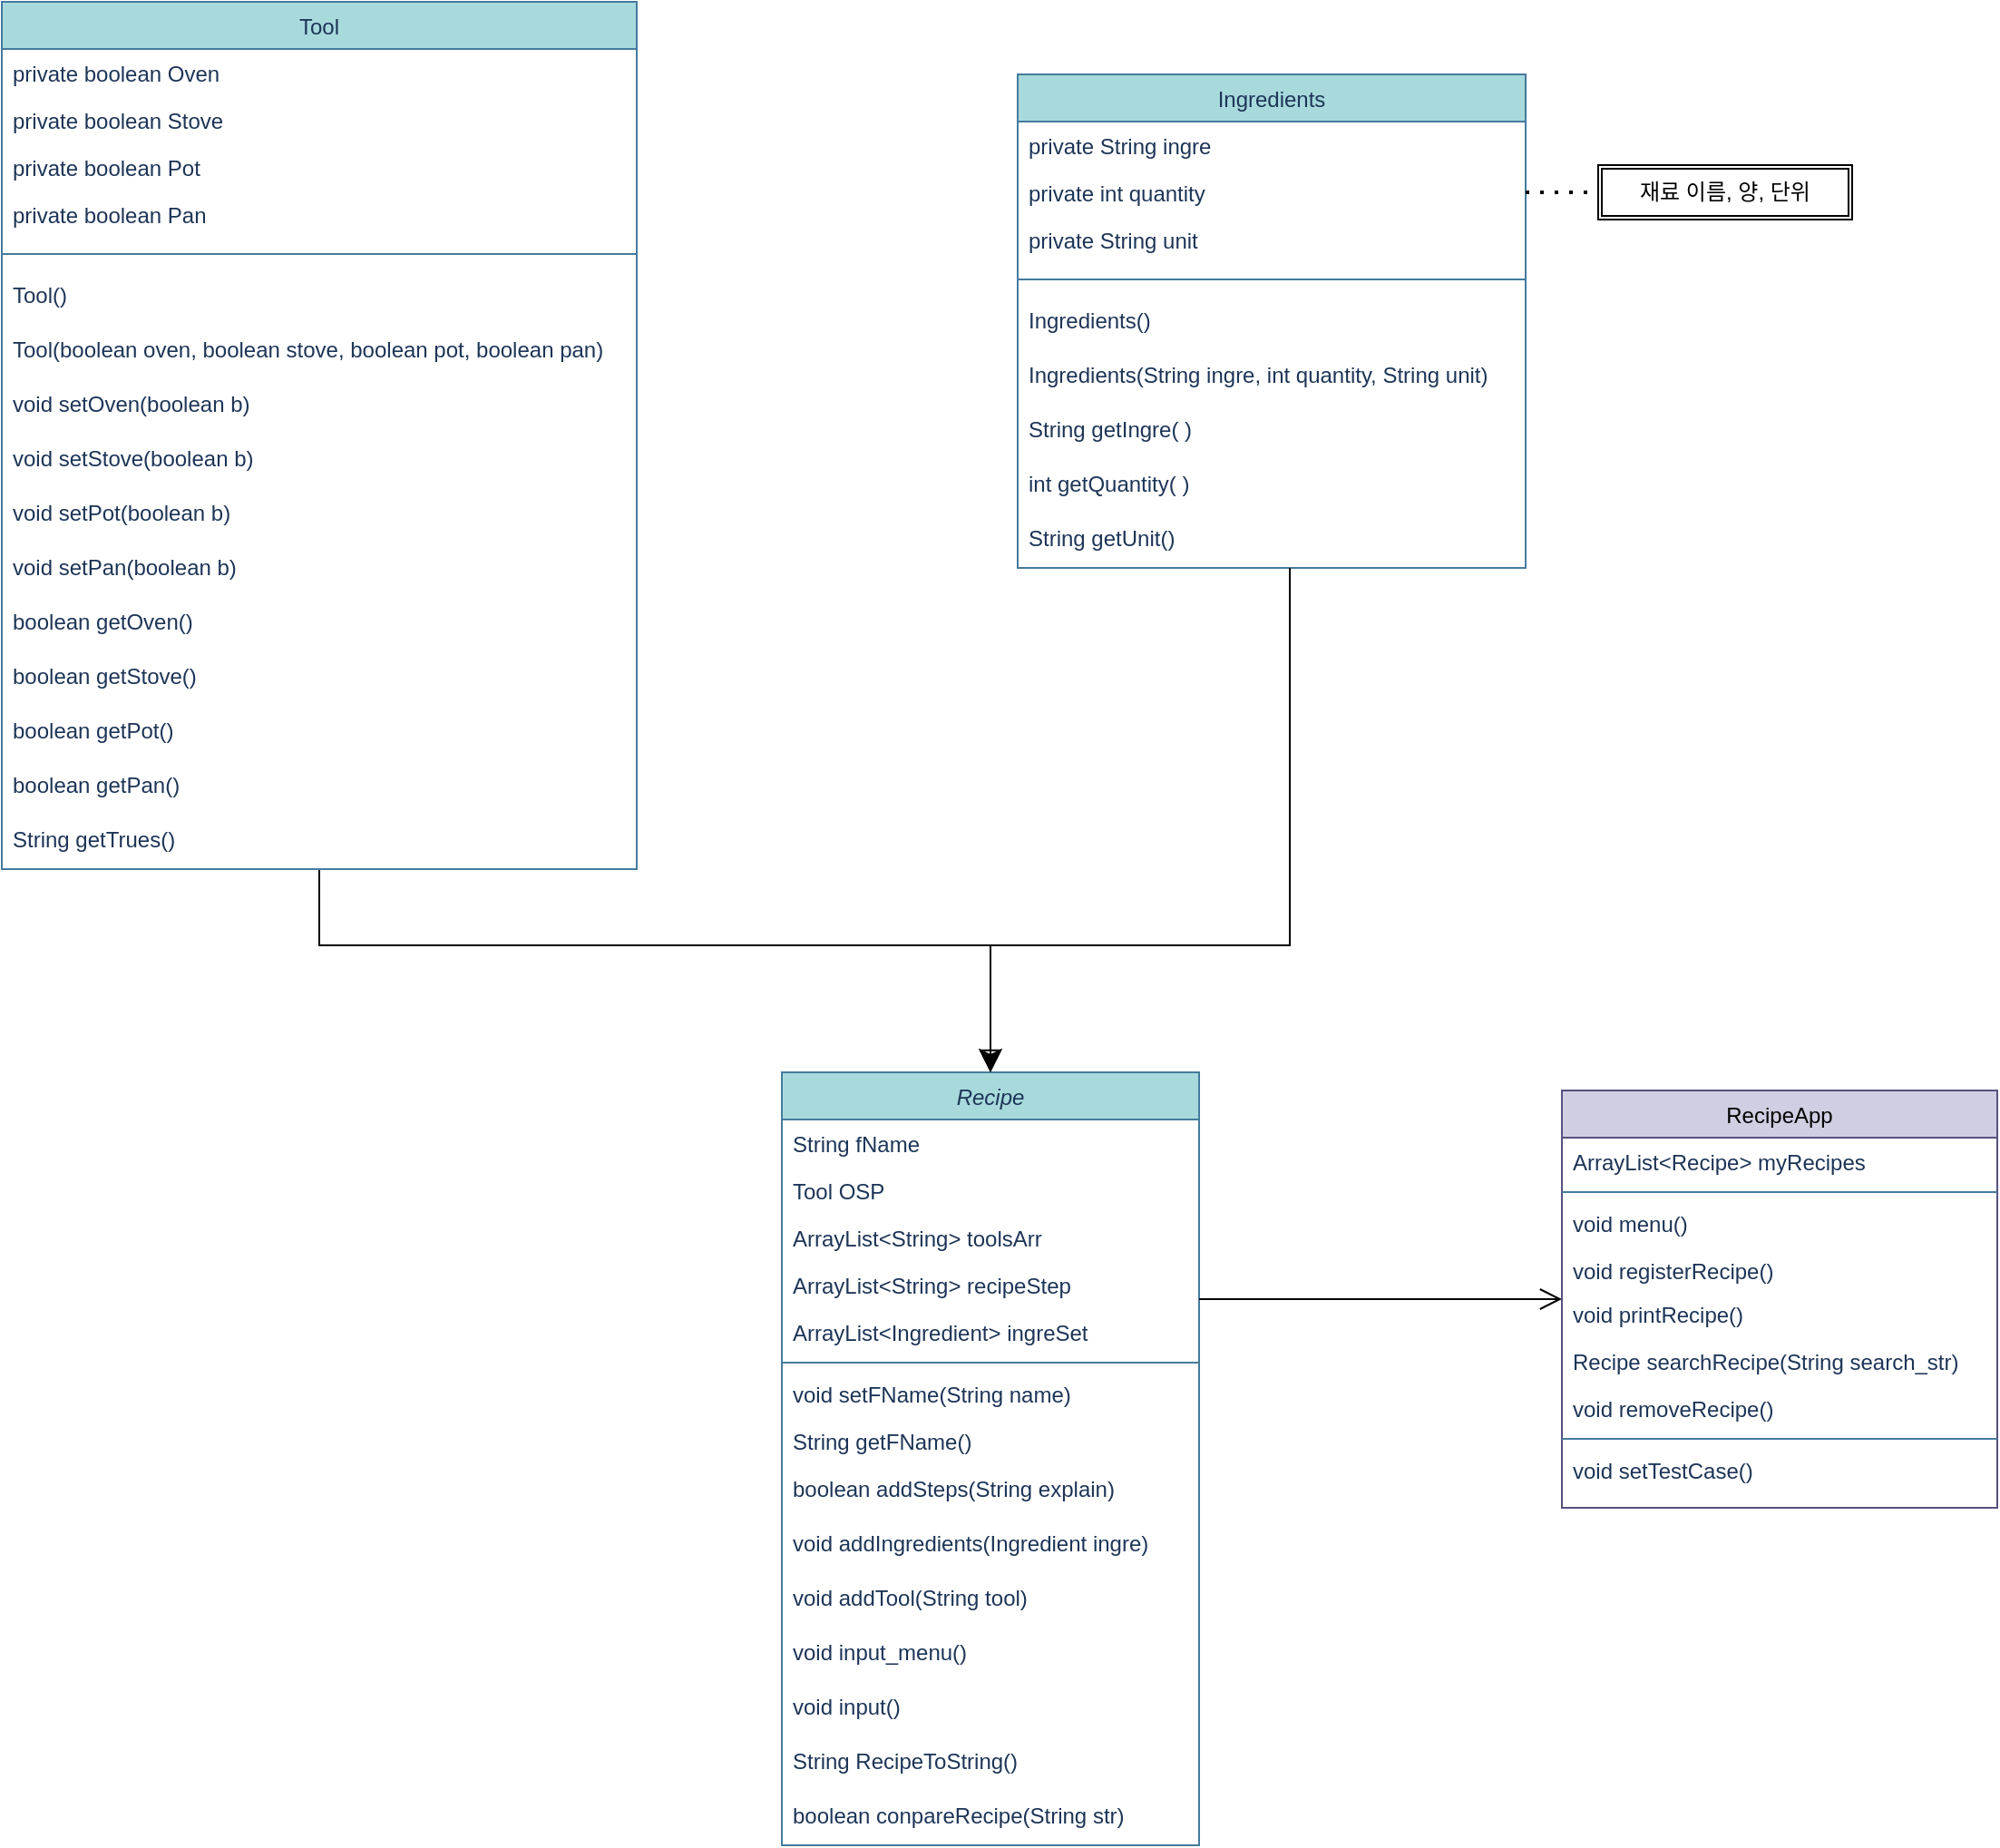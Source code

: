 <mxfile version="21.1.2" type="github">
  <diagram id="C5RBs43oDa-KdzZeNtuy" name="Page-1">
    <mxGraphModel dx="914" dy="722" grid="1" gridSize="10" guides="0" tooltips="1" connect="1" arrows="1" fold="1" page="1" pageScale="1" pageWidth="1654" pageHeight="1169" math="0" shadow="0">
      <root>
        <mxCell id="WIyWlLk6GJQsqaUBKTNV-0" />
        <mxCell id="WIyWlLk6GJQsqaUBKTNV-1" parent="WIyWlLk6GJQsqaUBKTNV-0" />
        <mxCell id="zkfFHV4jXpPFQw0GAbJ--0" value="Recipe" style="swimlane;fontStyle=2;align=center;verticalAlign=top;childLayout=stackLayout;horizontal=1;startSize=26;horizontalStack=0;resizeParent=1;resizeLast=0;collapsible=1;marginBottom=0;rounded=0;shadow=0;strokeWidth=1;labelBackgroundColor=none;fillColor=#A8DADC;strokeColor=#457B9D;fontColor=#1D3557;swimlaneFillColor=default;" parent="WIyWlLk6GJQsqaUBKTNV-1" vertex="1">
          <mxGeometry x="630" y="630" width="230" height="426" as="geometry">
            <mxRectangle x="230" y="140" width="160" height="26" as="alternateBounds" />
          </mxGeometry>
        </mxCell>
        <mxCell id="zkfFHV4jXpPFQw0GAbJ--1" value="String fName" style="text;align=left;verticalAlign=top;spacingLeft=4;spacingRight=4;overflow=hidden;rotatable=0;points=[[0,0.5],[1,0.5]];portConstraint=eastwest;labelBackgroundColor=none;fontColor=#1D3557;" parent="zkfFHV4jXpPFQw0GAbJ--0" vertex="1">
          <mxGeometry y="26" width="230" height="26" as="geometry" />
        </mxCell>
        <mxCell id="L_XXW1XsgB5IBoAUZL4W-46" value="Tool OSP" style="text;align=left;verticalAlign=top;spacingLeft=4;spacingRight=4;overflow=hidden;rotatable=0;points=[[0,0.5],[1,0.5]];portConstraint=eastwest;labelBackgroundColor=none;fontColor=#1D3557;" vertex="1" parent="zkfFHV4jXpPFQw0GAbJ--0">
          <mxGeometry y="52" width="230" height="26" as="geometry" />
        </mxCell>
        <mxCell id="zkfFHV4jXpPFQw0GAbJ--2" value="ArrayList&lt;String&gt; toolsArr" style="text;align=left;verticalAlign=top;spacingLeft=4;spacingRight=4;overflow=hidden;rotatable=0;points=[[0,0.5],[1,0.5]];portConstraint=eastwest;rounded=0;shadow=0;html=0;labelBackgroundColor=none;fontColor=#1D3557;" parent="zkfFHV4jXpPFQw0GAbJ--0" vertex="1">
          <mxGeometry y="78" width="230" height="26" as="geometry" />
        </mxCell>
        <mxCell id="zkfFHV4jXpPFQw0GAbJ--3" value="ArrayList&lt;String&gt; recipeStep" style="text;align=left;verticalAlign=top;spacingLeft=4;spacingRight=4;overflow=hidden;rotatable=0;points=[[0,0.5],[1,0.5]];portConstraint=eastwest;rounded=0;shadow=0;html=0;labelBackgroundColor=none;fontColor=#1D3557;" parent="zkfFHV4jXpPFQw0GAbJ--0" vertex="1">
          <mxGeometry y="104" width="230" height="26" as="geometry" />
        </mxCell>
        <mxCell id="L_XXW1XsgB5IBoAUZL4W-3" value="ArrayList&lt;Ingredient&gt; ingreSet" style="text;align=left;verticalAlign=top;spacingLeft=4;spacingRight=4;overflow=hidden;rotatable=0;points=[[0,0.5],[1,0.5]];portConstraint=eastwest;rounded=0;shadow=0;html=0;labelBackgroundColor=none;fontColor=#1D3557;" vertex="1" parent="zkfFHV4jXpPFQw0GAbJ--0">
          <mxGeometry y="130" width="230" height="26" as="geometry" />
        </mxCell>
        <mxCell id="zkfFHV4jXpPFQw0GAbJ--4" value="" style="line;html=1;strokeWidth=1;align=left;verticalAlign=middle;spacingTop=-1;spacingLeft=3;spacingRight=3;rotatable=0;labelPosition=right;points=[];portConstraint=eastwest;labelBackgroundColor=none;fillColor=#A8DADC;strokeColor=#457B9D;fontColor=#1D3557;" parent="zkfFHV4jXpPFQw0GAbJ--0" vertex="1">
          <mxGeometry y="156" width="230" height="8" as="geometry" />
        </mxCell>
        <mxCell id="zkfFHV4jXpPFQw0GAbJ--5" value="void setFName(String name)" style="text;align=left;verticalAlign=top;spacingLeft=4;spacingRight=4;overflow=hidden;rotatable=0;points=[[0,0.5],[1,0.5]];portConstraint=eastwest;labelBackgroundColor=none;fontColor=#1D3557;" parent="zkfFHV4jXpPFQw0GAbJ--0" vertex="1">
          <mxGeometry y="164" width="230" height="26" as="geometry" />
        </mxCell>
        <mxCell id="L_XXW1XsgB5IBoAUZL4W-5" value="String getFName()" style="text;align=left;verticalAlign=top;spacingLeft=4;spacingRight=4;overflow=hidden;rotatable=0;points=[[0,0.5],[1,0.5]];portConstraint=eastwest;labelBackgroundColor=none;fontColor=#1D3557;" vertex="1" parent="zkfFHV4jXpPFQw0GAbJ--0">
          <mxGeometry y="190" width="230" height="26" as="geometry" />
        </mxCell>
        <mxCell id="ICGtq6zEYokttooJK8hi-0" value="boolean addSteps(String explain)" style="text;html=1;strokeColor=none;fillColor=none;align=left;verticalAlign=top;whiteSpace=wrap;rounded=0;fontColor=#1D3557;spacingLeft=4;spacingRight=4;labelBackgroundColor=none;" parent="zkfFHV4jXpPFQw0GAbJ--0" vertex="1">
          <mxGeometry y="216" width="230" height="30" as="geometry" />
        </mxCell>
        <mxCell id="L_XXW1XsgB5IBoAUZL4W-6" value="void addIngredients(Ingredient ingre)" style="text;html=1;strokeColor=none;fillColor=none;align=left;verticalAlign=top;whiteSpace=wrap;rounded=0;fontColor=#1D3557;spacingLeft=4;spacingRight=4;labelBackgroundColor=none;" vertex="1" parent="zkfFHV4jXpPFQw0GAbJ--0">
          <mxGeometry y="246" width="230" height="30" as="geometry" />
        </mxCell>
        <mxCell id="L_XXW1XsgB5IBoAUZL4W-9" value="void addTool(String tool)" style="text;html=1;strokeColor=none;fillColor=none;align=left;verticalAlign=top;whiteSpace=wrap;rounded=0;fontColor=#1D3557;spacingLeft=4;spacingRight=4;labelBackgroundColor=none;" vertex="1" parent="zkfFHV4jXpPFQw0GAbJ--0">
          <mxGeometry y="276" width="230" height="30" as="geometry" />
        </mxCell>
        <mxCell id="L_XXW1XsgB5IBoAUZL4W-11" value="void input_menu()" style="text;html=1;strokeColor=none;fillColor=none;align=left;verticalAlign=top;whiteSpace=wrap;rounded=0;fontColor=#1D3557;spacingLeft=4;spacingRight=4;labelBackgroundColor=none;" vertex="1" parent="zkfFHV4jXpPFQw0GAbJ--0">
          <mxGeometry y="306" width="230" height="30" as="geometry" />
        </mxCell>
        <mxCell id="L_XXW1XsgB5IBoAUZL4W-8" value="void input()" style="text;html=1;strokeColor=none;fillColor=none;align=left;verticalAlign=top;whiteSpace=wrap;rounded=0;fontColor=#1D3557;spacingLeft=4;spacingRight=4;labelBackgroundColor=none;" vertex="1" parent="zkfFHV4jXpPFQw0GAbJ--0">
          <mxGeometry y="336" width="230" height="30" as="geometry" />
        </mxCell>
        <mxCell id="L_XXW1XsgB5IBoAUZL4W-10" value="String RecipeToString()" style="text;html=1;strokeColor=none;fillColor=none;align=left;verticalAlign=top;whiteSpace=wrap;rounded=0;fontColor=#1D3557;spacingLeft=4;spacingRight=4;labelBackgroundColor=none;" vertex="1" parent="zkfFHV4jXpPFQw0GAbJ--0">
          <mxGeometry y="366" width="230" height="30" as="geometry" />
        </mxCell>
        <mxCell id="L_XXW1XsgB5IBoAUZL4W-12" value="boolean conpareRecipe(String str)" style="text;html=1;strokeColor=none;fillColor=none;align=left;verticalAlign=top;whiteSpace=wrap;rounded=0;fontColor=#1D3557;spacingLeft=4;spacingRight=4;labelBackgroundColor=none;" vertex="1" parent="zkfFHV4jXpPFQw0GAbJ--0">
          <mxGeometry y="396" width="230" height="30" as="geometry" />
        </mxCell>
        <mxCell id="zkfFHV4jXpPFQw0GAbJ--13" value="Ingredients" style="swimlane;fontStyle=0;align=center;verticalAlign=top;childLayout=stackLayout;horizontal=1;startSize=26;horizontalStack=0;resizeParent=1;resizeLast=0;collapsible=1;marginBottom=0;rounded=0;shadow=0;strokeWidth=1;labelBackgroundColor=none;fillColor=#A8DADC;strokeColor=#457B9D;fontColor=#1D3557;swimlaneFillColor=default;" parent="WIyWlLk6GJQsqaUBKTNV-1" vertex="1">
          <mxGeometry x="760" y="80" width="280" height="272" as="geometry">
            <mxRectangle x="340" y="380" width="170" height="26" as="alternateBounds" />
          </mxGeometry>
        </mxCell>
        <mxCell id="zkfFHV4jXpPFQw0GAbJ--14" value="private String ingre" style="text;align=left;verticalAlign=top;spacingLeft=4;spacingRight=4;overflow=hidden;rotatable=0;points=[[0,0.5],[1,0.5]];portConstraint=eastwest;labelBackgroundColor=none;fontColor=#1D3557;" parent="zkfFHV4jXpPFQw0GAbJ--13" vertex="1">
          <mxGeometry y="26" width="280" height="26" as="geometry" />
        </mxCell>
        <mxCell id="flcJMbR8AI4eC1GkG23Y-5" value="private int quantity" style="text;align=left;verticalAlign=top;spacingLeft=4;spacingRight=4;overflow=hidden;rotatable=0;points=[[0,0.5],[1,0.5]];portConstraint=eastwest;labelBackgroundColor=none;fontColor=#1D3557;" parent="zkfFHV4jXpPFQw0GAbJ--13" vertex="1">
          <mxGeometry y="52" width="280" height="26" as="geometry" />
        </mxCell>
        <mxCell id="ICGtq6zEYokttooJK8hi-1" value="private String unit" style="text;align=left;verticalAlign=top;spacingLeft=4;spacingRight=4;overflow=hidden;rotatable=0;points=[[0,0.5],[1,0.5]];portConstraint=eastwest;labelBackgroundColor=none;fontColor=#1D3557;" parent="zkfFHV4jXpPFQw0GAbJ--13" vertex="1">
          <mxGeometry y="78" width="280" height="26" as="geometry" />
        </mxCell>
        <mxCell id="zkfFHV4jXpPFQw0GAbJ--15" value="" style="line;html=1;strokeWidth=1;align=left;verticalAlign=middle;spacingTop=-1;spacingLeft=3;spacingRight=3;rotatable=0;labelPosition=right;points=[];portConstraint=eastwest;labelBackgroundColor=none;fillColor=#A8DADC;strokeColor=#457B9D;fontColor=#1D3557;" parent="zkfFHV4jXpPFQw0GAbJ--13" vertex="1">
          <mxGeometry y="104" width="280" height="18" as="geometry" />
        </mxCell>
        <mxCell id="L_XXW1XsgB5IBoAUZL4W-0" value="Ingredients()" style="text;html=1;align=left;verticalAlign=top;resizable=0;points=[];autosize=1;strokeColor=none;fillColor=none;fontColor=#1D3557;rounded=0;spacingLeft=4;" vertex="1" parent="zkfFHV4jXpPFQw0GAbJ--13">
          <mxGeometry y="122" width="280" height="30" as="geometry" />
        </mxCell>
        <mxCell id="L_XXW1XsgB5IBoAUZL4W-1" value="Ingredients(String ingre, int quantity, String unit)" style="text;html=1;align=left;verticalAlign=top;resizable=0;points=[];autosize=1;strokeColor=none;fillColor=none;fontColor=#1D3557;rounded=0;spacingLeft=4;" vertex="1" parent="zkfFHV4jXpPFQw0GAbJ--13">
          <mxGeometry y="152" width="280" height="30" as="geometry" />
        </mxCell>
        <mxCell id="flcJMbR8AI4eC1GkG23Y-10" value="String getIngre( )" style="text;html=1;align=left;verticalAlign=top;resizable=0;points=[];autosize=1;strokeColor=none;fillColor=none;fontColor=#1D3557;rounded=0;spacingLeft=4;" parent="zkfFHV4jXpPFQw0GAbJ--13" vertex="1">
          <mxGeometry y="182" width="280" height="30" as="geometry" />
        </mxCell>
        <mxCell id="ICGtq6zEYokttooJK8hi-3" value="int getQuantity( )" style="text;html=1;align=left;verticalAlign=top;resizable=0;points=[];autosize=1;strokeColor=none;fillColor=none;fontColor=#1D3557;rounded=0;spacingLeft=4;" parent="zkfFHV4jXpPFQw0GAbJ--13" vertex="1">
          <mxGeometry y="212" width="280" height="30" as="geometry" />
        </mxCell>
        <mxCell id="ICGtq6zEYokttooJK8hi-2" value="String getUnit()" style="text;html=1;align=left;verticalAlign=top;resizable=0;points=[];autosize=1;strokeColor=none;fillColor=none;fontColor=#1D3557;rounded=0;spacingLeft=4;" parent="zkfFHV4jXpPFQw0GAbJ--13" vertex="1">
          <mxGeometry y="242" width="280" height="30" as="geometry" />
        </mxCell>
        <mxCell id="zkfFHV4jXpPFQw0GAbJ--16" value="" style="endArrow=block;endSize=10;endFill=0;shadow=0;strokeWidth=1;rounded=0;edgeStyle=elbowEdgeStyle;elbow=vertical;labelBackgroundColor=none;strokeColor=#000000;fontColor=default;entryX=0.5;entryY=0;entryDx=0;entryDy=0;" parent="WIyWlLk6GJQsqaUBKTNV-1" source="zkfFHV4jXpPFQw0GAbJ--13" target="zkfFHV4jXpPFQw0GAbJ--0" edge="1">
          <mxGeometry width="160" relative="1" as="geometry">
            <mxPoint x="750" y="623" as="sourcePoint" />
            <mxPoint x="850" y="521" as="targetPoint" />
            <Array as="points">
              <mxPoint x="910" y="560" />
            </Array>
          </mxGeometry>
        </mxCell>
        <mxCell id="zkfFHV4jXpPFQw0GAbJ--17" value="RecipeApp" style="swimlane;fontStyle=0;align=center;verticalAlign=top;childLayout=stackLayout;horizontal=1;startSize=26;horizontalStack=0;resizeParent=1;resizeLast=0;collapsible=1;marginBottom=0;rounded=0;shadow=0;strokeWidth=1;labelBackgroundColor=none;fillColor=#d0cee2;strokeColor=#56517e;swimlaneFillColor=default;" parent="WIyWlLk6GJQsqaUBKTNV-1" vertex="1">
          <mxGeometry x="1060" y="640" width="240" height="230" as="geometry">
            <mxRectangle x="1060" y="640" width="160" height="26" as="alternateBounds" />
          </mxGeometry>
        </mxCell>
        <mxCell id="zkfFHV4jXpPFQw0GAbJ--18" value="ArrayList&lt;Recipe&gt; myRecipes" style="text;align=left;verticalAlign=top;spacingLeft=4;spacingRight=4;overflow=hidden;rotatable=0;points=[[0,0.5],[1,0.5]];portConstraint=eastwest;labelBackgroundColor=none;fontColor=#1D3557;" parent="zkfFHV4jXpPFQw0GAbJ--17" vertex="1">
          <mxGeometry y="26" width="240" height="26" as="geometry" />
        </mxCell>
        <mxCell id="zkfFHV4jXpPFQw0GAbJ--23" value="" style="line;html=1;strokeWidth=1;align=left;verticalAlign=middle;spacingTop=-1;spacingLeft=3;spacingRight=3;rotatable=0;labelPosition=right;points=[];portConstraint=eastwest;labelBackgroundColor=none;fillColor=#A8DADC;strokeColor=#457B9D;fontColor=#1D3557;" parent="zkfFHV4jXpPFQw0GAbJ--17" vertex="1">
          <mxGeometry y="52" width="240" height="8" as="geometry" />
        </mxCell>
        <mxCell id="zkfFHV4jXpPFQw0GAbJ--24" value="void menu()" style="text;align=left;verticalAlign=top;spacingLeft=4;spacingRight=4;overflow=hidden;rotatable=0;points=[[0,0.5],[1,0.5]];portConstraint=eastwest;labelBackgroundColor=none;fontColor=#1D3557;" parent="zkfFHV4jXpPFQw0GAbJ--17" vertex="1">
          <mxGeometry y="60" width="240" height="26" as="geometry" />
        </mxCell>
        <mxCell id="zkfFHV4jXpPFQw0GAbJ--25" value="void registerRecipe()" style="text;align=left;verticalAlign=top;spacingLeft=4;spacingRight=4;overflow=hidden;rotatable=0;points=[[0,0.5],[1,0.5]];portConstraint=eastwest;labelBackgroundColor=none;fontColor=#1D3557;" parent="zkfFHV4jXpPFQw0GAbJ--17" vertex="1">
          <mxGeometry y="86" width="240" height="24" as="geometry" />
        </mxCell>
        <mxCell id="Xd1YDcD3esRCPQmM-fda-1" value="void printRecipe()" style="text;align=left;verticalAlign=top;spacingLeft=4;spacingRight=4;overflow=hidden;rotatable=0;points=[[0,0.5],[1,0.5]];portConstraint=eastwest;labelBackgroundColor=none;fontColor=#1D3557;" parent="zkfFHV4jXpPFQw0GAbJ--17" vertex="1">
          <mxGeometry y="110" width="240" height="26" as="geometry" />
        </mxCell>
        <mxCell id="Xd1YDcD3esRCPQmM-fda-2" value="Recipe searchRecipe(String search_str)" style="text;align=left;verticalAlign=top;spacingLeft=4;spacingRight=4;overflow=hidden;rotatable=0;points=[[0,0.5],[1,0.5]];portConstraint=eastwest;labelBackgroundColor=none;fontColor=#1D3557;" parent="zkfFHV4jXpPFQw0GAbJ--17" vertex="1">
          <mxGeometry y="136" width="240" height="26" as="geometry" />
        </mxCell>
        <mxCell id="Xd1YDcD3esRCPQmM-fda-4" value="void removeRecipe()" style="text;align=left;verticalAlign=top;spacingLeft=4;spacingRight=4;overflow=hidden;rotatable=0;points=[[0,0.5],[1,0.5]];portConstraint=eastwest;labelBackgroundColor=none;fontColor=#1D3557;" parent="zkfFHV4jXpPFQw0GAbJ--17" vertex="1">
          <mxGeometry y="162" width="240" height="26" as="geometry" />
        </mxCell>
        <mxCell id="L_XXW1XsgB5IBoAUZL4W-47" value="" style="line;html=1;strokeWidth=1;align=left;verticalAlign=middle;spacingTop=-1;spacingLeft=3;spacingRight=3;rotatable=0;labelPosition=right;points=[];portConstraint=eastwest;labelBackgroundColor=none;fillColor=#A8DADC;strokeColor=#457B9D;fontColor=#1D3557;" vertex="1" parent="zkfFHV4jXpPFQw0GAbJ--17">
          <mxGeometry y="188" width="240" height="8" as="geometry" />
        </mxCell>
        <mxCell id="Xd1YDcD3esRCPQmM-fda-3" value="void setTestCase()" style="text;align=left;verticalAlign=top;spacingLeft=4;spacingRight=4;overflow=hidden;rotatable=0;points=[[0,0.5],[1,0.5]];portConstraint=eastwest;labelBackgroundColor=none;fontColor=#1D3557;" parent="zkfFHV4jXpPFQw0GAbJ--17" vertex="1">
          <mxGeometry y="196" width="240" height="26" as="geometry" />
        </mxCell>
        <mxCell id="zkfFHV4jXpPFQw0GAbJ--26" value="" style="endArrow=open;shadow=0;strokeWidth=1;rounded=0;endFill=1;edgeStyle=elbowEdgeStyle;elbow=vertical;labelBackgroundColor=none;strokeColor=#000000;fontColor=default;endSize=10;" parent="WIyWlLk6GJQsqaUBKTNV-1" source="zkfFHV4jXpPFQw0GAbJ--0" target="zkfFHV4jXpPFQw0GAbJ--17" edge="1">
          <mxGeometry x="0.5" y="41" relative="1" as="geometry">
            <mxPoint x="920" y="442" as="sourcePoint" />
            <mxPoint x="1080" y="442" as="targetPoint" />
            <mxPoint x="-40" y="32" as="offset" />
          </mxGeometry>
        </mxCell>
        <mxCell id="Xd1YDcD3esRCPQmM-fda-5" value="" style="endArrow=none;dashed=1;html=1;dashPattern=1 3;strokeWidth=2;rounded=0;exitX=1;exitY=0.5;exitDx=0;exitDy=0;entryX=0;entryY=0.5;entryDx=0;entryDy=0;" parent="WIyWlLk6GJQsqaUBKTNV-1" source="flcJMbR8AI4eC1GkG23Y-5" target="Xd1YDcD3esRCPQmM-fda-6" edge="1">
          <mxGeometry width="50" height="50" relative="1" as="geometry">
            <mxPoint x="1200" y="80" as="sourcePoint" />
            <mxPoint x="1230" y="89" as="targetPoint" />
          </mxGeometry>
        </mxCell>
        <mxCell id="Xd1YDcD3esRCPQmM-fda-6" value="재료 이름, 양, 단위" style="shape=ext;double=1;rounded=0;whiteSpace=wrap;html=1;" parent="WIyWlLk6GJQsqaUBKTNV-1" vertex="1">
          <mxGeometry x="1080" y="130" width="140" height="30" as="geometry" />
        </mxCell>
        <mxCell id="L_XXW1XsgB5IBoAUZL4W-45" style="edgeStyle=orthogonalEdgeStyle;rounded=0;orthogonalLoop=1;jettySize=auto;html=1;endSize=10;" edge="1" parent="WIyWlLk6GJQsqaUBKTNV-1" source="L_XXW1XsgB5IBoAUZL4W-27" target="zkfFHV4jXpPFQw0GAbJ--0">
          <mxGeometry relative="1" as="geometry">
            <Array as="points">
              <mxPoint x="375" y="560" />
              <mxPoint x="745" y="560" />
            </Array>
          </mxGeometry>
        </mxCell>
        <mxCell id="L_XXW1XsgB5IBoAUZL4W-27" value="Tool" style="swimlane;fontStyle=0;align=center;verticalAlign=top;childLayout=stackLayout;horizontal=1;startSize=26;horizontalStack=0;resizeParent=1;resizeLast=0;collapsible=1;marginBottom=0;rounded=0;shadow=0;strokeWidth=1;labelBackgroundColor=none;fillColor=#A8DADC;strokeColor=#457B9D;fontColor=#1D3557;swimlaneFillColor=default;gradientColor=none;" vertex="1" parent="WIyWlLk6GJQsqaUBKTNV-1">
          <mxGeometry x="200" y="40" width="350" height="478" as="geometry">
            <mxRectangle x="340" y="380" width="170" height="26" as="alternateBounds" />
          </mxGeometry>
        </mxCell>
        <mxCell id="L_XXW1XsgB5IBoAUZL4W-28" value="private boolean Oven" style="text;align=left;verticalAlign=top;spacingLeft=4;spacingRight=4;overflow=hidden;rotatable=0;points=[[0,0.5],[1,0.5]];portConstraint=eastwest;labelBackgroundColor=none;fontColor=#1D3557;" vertex="1" parent="L_XXW1XsgB5IBoAUZL4W-27">
          <mxGeometry y="26" width="350" height="26" as="geometry" />
        </mxCell>
        <mxCell id="L_XXW1XsgB5IBoAUZL4W-29" value="private boolean Stove" style="text;align=left;verticalAlign=top;spacingLeft=4;spacingRight=4;overflow=hidden;rotatable=0;points=[[0,0.5],[1,0.5]];portConstraint=eastwest;labelBackgroundColor=none;fontColor=#1D3557;" vertex="1" parent="L_XXW1XsgB5IBoAUZL4W-27">
          <mxGeometry y="52" width="350" height="26" as="geometry" />
        </mxCell>
        <mxCell id="L_XXW1XsgB5IBoAUZL4W-30" value="private boolean Pot" style="text;align=left;verticalAlign=top;spacingLeft=4;spacingRight=4;overflow=hidden;rotatable=0;points=[[0,0.5],[1,0.5]];portConstraint=eastwest;labelBackgroundColor=none;fontColor=#1D3557;" vertex="1" parent="L_XXW1XsgB5IBoAUZL4W-27">
          <mxGeometry y="78" width="350" height="26" as="geometry" />
        </mxCell>
        <mxCell id="L_XXW1XsgB5IBoAUZL4W-37" value="private boolean Pan" style="text;align=left;verticalAlign=top;spacingLeft=4;spacingRight=4;overflow=hidden;rotatable=0;points=[[0,0.5],[1,0.5]];portConstraint=eastwest;labelBackgroundColor=none;fontColor=#1D3557;" vertex="1" parent="L_XXW1XsgB5IBoAUZL4W-27">
          <mxGeometry y="104" width="350" height="26" as="geometry" />
        </mxCell>
        <mxCell id="L_XXW1XsgB5IBoAUZL4W-31" value="" style="line;html=1;strokeWidth=1;align=left;verticalAlign=middle;spacingTop=-1;spacingLeft=3;spacingRight=3;rotatable=0;labelPosition=right;points=[];portConstraint=eastwest;labelBackgroundColor=none;fillColor=#A8DADC;strokeColor=#457B9D;fontColor=#1D3557;" vertex="1" parent="L_XXW1XsgB5IBoAUZL4W-27">
          <mxGeometry y="130" width="350" height="18" as="geometry" />
        </mxCell>
        <mxCell id="L_XXW1XsgB5IBoAUZL4W-32" value="Tool()" style="text;html=1;align=left;verticalAlign=top;resizable=0;points=[];autosize=1;strokeColor=none;fillColor=none;fontColor=#1D3557;rounded=0;spacingLeft=4;" vertex="1" parent="L_XXW1XsgB5IBoAUZL4W-27">
          <mxGeometry y="148" width="350" height="30" as="geometry" />
        </mxCell>
        <mxCell id="L_XXW1XsgB5IBoAUZL4W-33" value="Tool(boolean oven, boolean stove, boolean pot, boolean pan)" style="text;html=1;align=left;verticalAlign=top;resizable=0;points=[];autosize=1;strokeColor=none;fillColor=none;fontColor=#1D3557;rounded=0;spacingLeft=4;" vertex="1" parent="L_XXW1XsgB5IBoAUZL4W-27">
          <mxGeometry y="178" width="350" height="30" as="geometry" />
        </mxCell>
        <mxCell id="L_XXW1XsgB5IBoAUZL4W-34" value="void setOven(boolean b)" style="text;html=1;align=left;verticalAlign=top;resizable=0;points=[];autosize=1;strokeColor=none;fillColor=none;fontColor=#1D3557;rounded=0;spacingLeft=4;" vertex="1" parent="L_XXW1XsgB5IBoAUZL4W-27">
          <mxGeometry y="208" width="350" height="30" as="geometry" />
        </mxCell>
        <mxCell id="L_XXW1XsgB5IBoAUZL4W-40" value="void setStove(boolean b)" style="text;html=1;align=left;verticalAlign=top;resizable=0;points=[];autosize=1;strokeColor=none;fillColor=none;fontColor=#1D3557;rounded=0;spacingLeft=4;" vertex="1" parent="L_XXW1XsgB5IBoAUZL4W-27">
          <mxGeometry y="238" width="350" height="30" as="geometry" />
        </mxCell>
        <mxCell id="L_XXW1XsgB5IBoAUZL4W-39" value="void setPot(boolean b)" style="text;html=1;align=left;verticalAlign=top;resizable=0;points=[];autosize=1;strokeColor=none;fillColor=none;fontColor=#1D3557;rounded=0;spacingLeft=4;" vertex="1" parent="L_XXW1XsgB5IBoAUZL4W-27">
          <mxGeometry y="268" width="350" height="30" as="geometry" />
        </mxCell>
        <mxCell id="L_XXW1XsgB5IBoAUZL4W-38" value="void setPan(boolean b)" style="text;html=1;align=left;verticalAlign=top;resizable=0;points=[];autosize=1;strokeColor=none;fillColor=none;fontColor=#1D3557;rounded=0;spacingLeft=4;" vertex="1" parent="L_XXW1XsgB5IBoAUZL4W-27">
          <mxGeometry y="298" width="350" height="30" as="geometry" />
        </mxCell>
        <mxCell id="L_XXW1XsgB5IBoAUZL4W-35" value="boolean getOven()" style="text;html=1;align=left;verticalAlign=top;resizable=0;points=[];autosize=1;strokeColor=none;fillColor=none;fontColor=#1D3557;rounded=0;spacingLeft=4;" vertex="1" parent="L_XXW1XsgB5IBoAUZL4W-27">
          <mxGeometry y="328" width="350" height="30" as="geometry" />
        </mxCell>
        <mxCell id="L_XXW1XsgB5IBoAUZL4W-43" value="boolean getStove()" style="text;html=1;align=left;verticalAlign=top;resizable=0;points=[];autosize=1;strokeColor=none;fillColor=none;fontColor=#1D3557;rounded=0;spacingLeft=4;" vertex="1" parent="L_XXW1XsgB5IBoAUZL4W-27">
          <mxGeometry y="358" width="350" height="30" as="geometry" />
        </mxCell>
        <mxCell id="L_XXW1XsgB5IBoAUZL4W-41" value="boolean getPot()" style="text;html=1;align=left;verticalAlign=top;resizable=0;points=[];autosize=1;strokeColor=none;fillColor=none;fontColor=#1D3557;rounded=0;spacingLeft=4;" vertex="1" parent="L_XXW1XsgB5IBoAUZL4W-27">
          <mxGeometry y="388" width="350" height="30" as="geometry" />
        </mxCell>
        <mxCell id="L_XXW1XsgB5IBoAUZL4W-42" value="boolean getPan()" style="text;html=1;align=left;verticalAlign=top;resizable=0;points=[];autosize=1;strokeColor=none;fillColor=none;fontColor=#1D3557;rounded=0;spacingLeft=4;" vertex="1" parent="L_XXW1XsgB5IBoAUZL4W-27">
          <mxGeometry y="418" width="350" height="30" as="geometry" />
        </mxCell>
        <mxCell id="L_XXW1XsgB5IBoAUZL4W-36" value="String getTrues()" style="text;html=1;align=left;verticalAlign=top;resizable=0;points=[];autosize=1;strokeColor=none;fillColor=none;fontColor=#1D3557;rounded=0;spacingLeft=4;" vertex="1" parent="L_XXW1XsgB5IBoAUZL4W-27">
          <mxGeometry y="448" width="350" height="30" as="geometry" />
        </mxCell>
      </root>
    </mxGraphModel>
  </diagram>
</mxfile>
